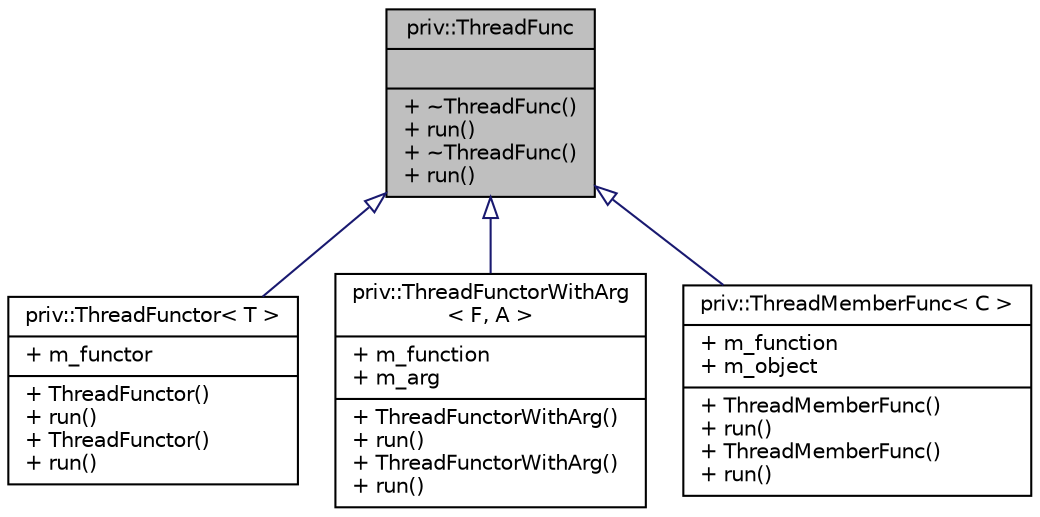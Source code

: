 digraph "priv::ThreadFunc"
{
 // LATEX_PDF_SIZE
  edge [fontname="Helvetica",fontsize="10",labelfontname="Helvetica",labelfontsize="10"];
  node [fontname="Helvetica",fontsize="10",shape=record];
  Node1 [label="{priv::ThreadFunc\n||+ ~ThreadFunc()\l+ run()\l+ ~ThreadFunc()\l+ run()\l}",height=0.2,width=0.4,color="black", fillcolor="grey75", style="filled", fontcolor="black",tooltip=" "];
  Node1 -> Node2 [dir="back",color="midnightblue",fontsize="10",style="solid",arrowtail="onormal",fontname="Helvetica"];
  Node2 [label="{priv::ThreadFunctor\< T \>\n|+ m_functor\l|+ ThreadFunctor()\l+ run()\l+ ThreadFunctor()\l+ run()\l}",height=0.2,width=0.4,color="black", fillcolor="white", style="filled",URL="$structpriv_1_1ThreadFunctor.html",tooltip=" "];
  Node1 -> Node3 [dir="back",color="midnightblue",fontsize="10",style="solid",arrowtail="onormal",fontname="Helvetica"];
  Node3 [label="{priv::ThreadFunctorWithArg\l\< F, A \>\n|+ m_function\l+ m_arg\l|+ ThreadFunctorWithArg()\l+ run()\l+ ThreadFunctorWithArg()\l+ run()\l}",height=0.2,width=0.4,color="black", fillcolor="white", style="filled",URL="$structpriv_1_1ThreadFunctorWithArg.html",tooltip=" "];
  Node1 -> Node4 [dir="back",color="midnightblue",fontsize="10",style="solid",arrowtail="onormal",fontname="Helvetica"];
  Node4 [label="{priv::ThreadMemberFunc\< C \>\n|+ m_function\l+ m_object\l|+ ThreadMemberFunc()\l+ run()\l+ ThreadMemberFunc()\l+ run()\l}",height=0.2,width=0.4,color="black", fillcolor="white", style="filled",URL="$structpriv_1_1ThreadMemberFunc.html",tooltip=" "];
}
